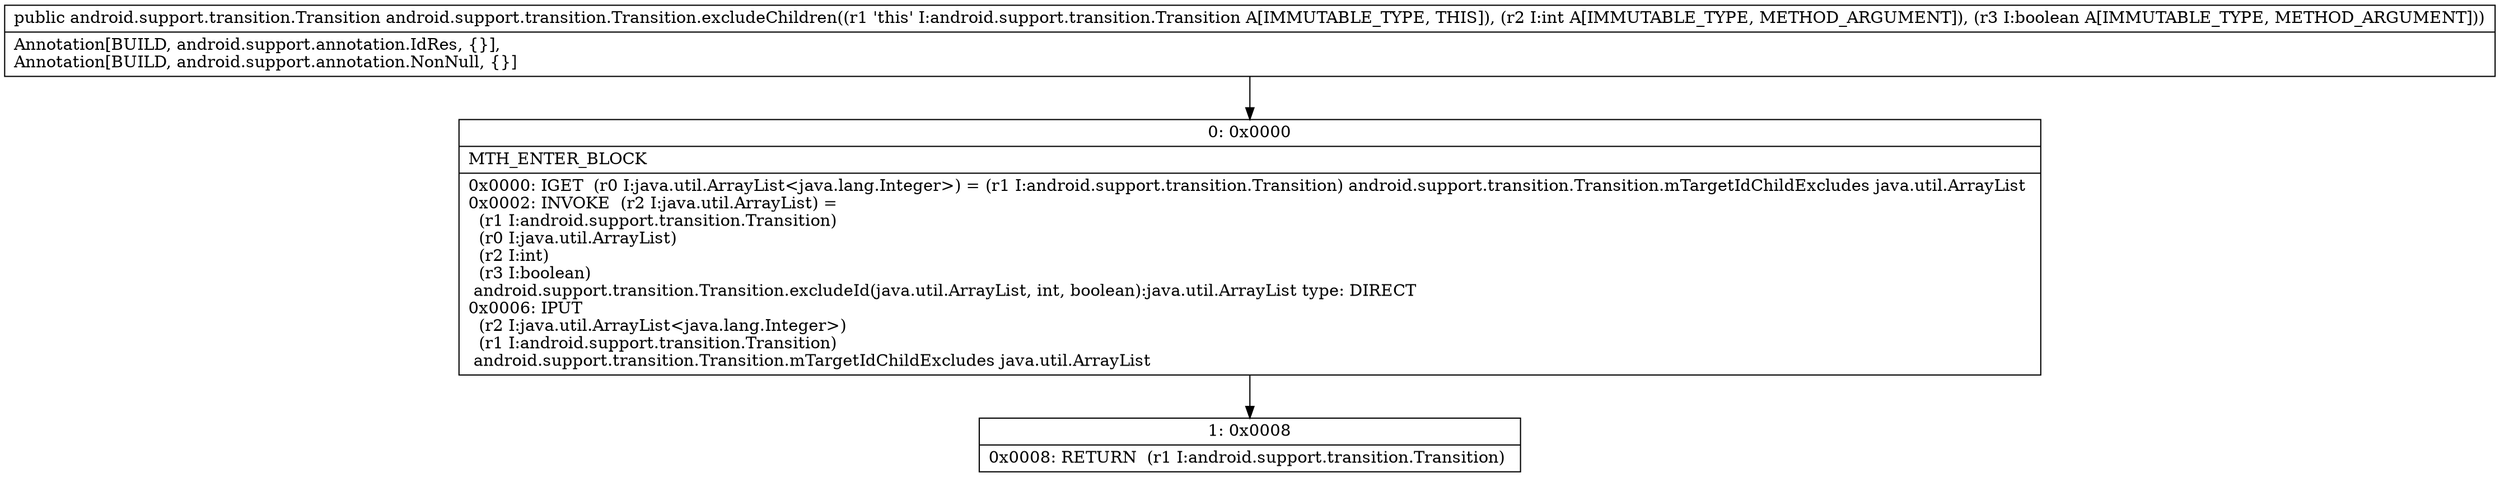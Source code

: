 digraph "CFG forandroid.support.transition.Transition.excludeChildren(IZ)Landroid\/support\/transition\/Transition;" {
Node_0 [shape=record,label="{0\:\ 0x0000|MTH_ENTER_BLOCK\l|0x0000: IGET  (r0 I:java.util.ArrayList\<java.lang.Integer\>) = (r1 I:android.support.transition.Transition) android.support.transition.Transition.mTargetIdChildExcludes java.util.ArrayList \l0x0002: INVOKE  (r2 I:java.util.ArrayList) = \l  (r1 I:android.support.transition.Transition)\l  (r0 I:java.util.ArrayList)\l  (r2 I:int)\l  (r3 I:boolean)\l android.support.transition.Transition.excludeId(java.util.ArrayList, int, boolean):java.util.ArrayList type: DIRECT \l0x0006: IPUT  \l  (r2 I:java.util.ArrayList\<java.lang.Integer\>)\l  (r1 I:android.support.transition.Transition)\l android.support.transition.Transition.mTargetIdChildExcludes java.util.ArrayList \l}"];
Node_1 [shape=record,label="{1\:\ 0x0008|0x0008: RETURN  (r1 I:android.support.transition.Transition) \l}"];
MethodNode[shape=record,label="{public android.support.transition.Transition android.support.transition.Transition.excludeChildren((r1 'this' I:android.support.transition.Transition A[IMMUTABLE_TYPE, THIS]), (r2 I:int A[IMMUTABLE_TYPE, METHOD_ARGUMENT]), (r3 I:boolean A[IMMUTABLE_TYPE, METHOD_ARGUMENT]))  | Annotation[BUILD, android.support.annotation.IdRes, \{\}], \lAnnotation[BUILD, android.support.annotation.NonNull, \{\}]\l}"];
MethodNode -> Node_0;
Node_0 -> Node_1;
}

